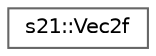 digraph "Graphical Class Hierarchy"
{
 // LATEX_PDF_SIZE
  bgcolor="transparent";
  edge [fontname=Helvetica,fontsize=10,labelfontname=Helvetica,labelfontsize=10];
  node [fontname=Helvetica,fontsize=10,shape=box,height=0.2,width=0.4];
  rankdir="LR";
  Node0 [id="Node000000",label="s21::Vec2f",height=0.2,width=0.4,color="grey40", fillcolor="white", style="filled",URL="$structs21_1_1Vec2f.html",tooltip="A 2D vector with x and y components."];
}
